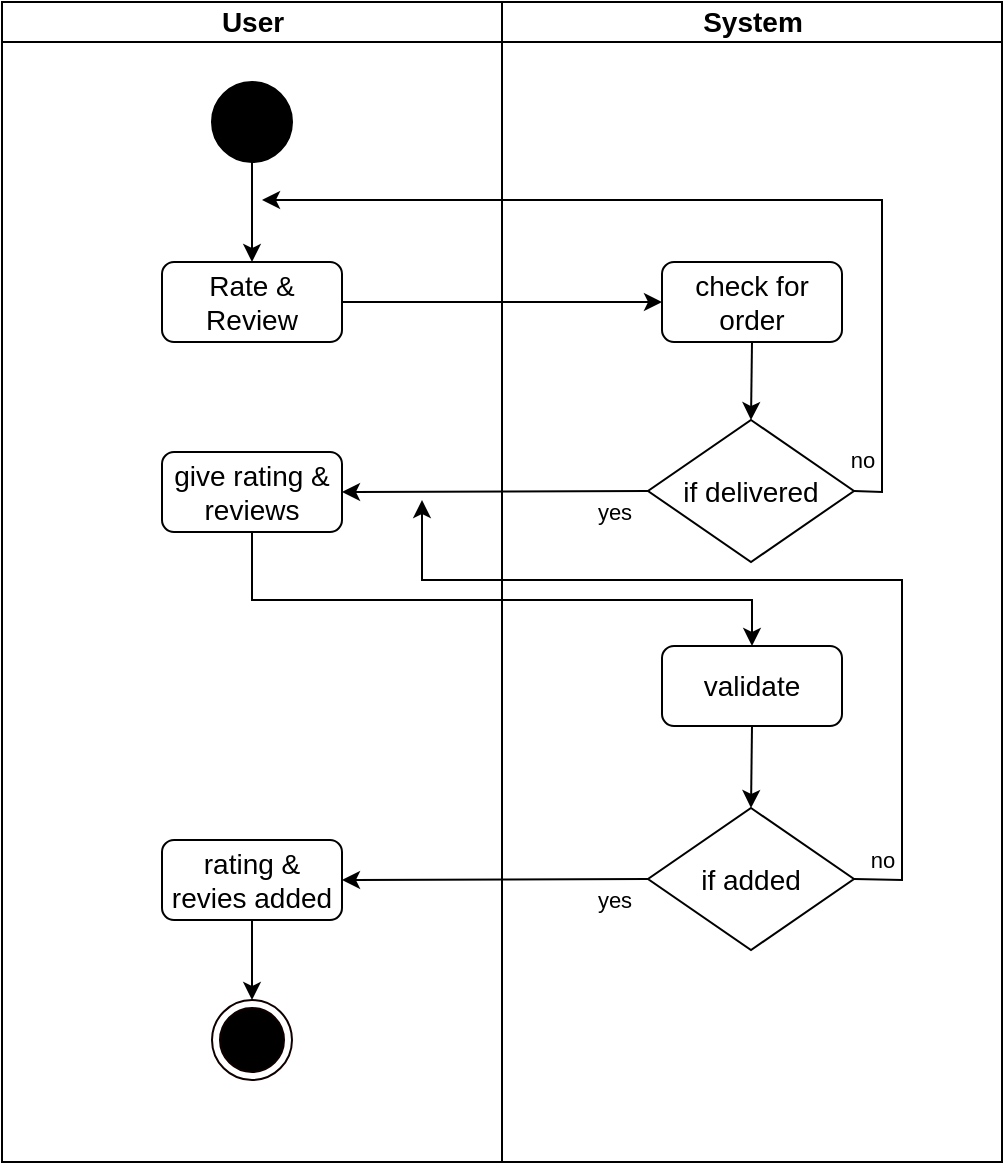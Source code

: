 <mxfile version="22.0.6" type="device">
  <diagram name="Page-1" id="TUuK_z1TODneTFZ7jnLf">
    <mxGraphModel dx="1219" dy="612" grid="1" gridSize="10" guides="1" tooltips="1" connect="1" arrows="1" fold="1" page="1" pageScale="1" pageWidth="850" pageHeight="1100" math="0" shadow="0">
      <root>
        <mxCell id="0" />
        <mxCell id="1" parent="0" />
        <mxCell id="OzavWiV9OdfGLWeC7wIS-1" value="" style="swimlane;html=1;childLayout=stackLayout;startSize=0;rounded=0;shadow=0;comic=0;labelBackgroundColor=none;strokeWidth=1;fontFamily=Verdana;fontSize=12;align=center;" parent="1" vertex="1">
          <mxGeometry x="40" y="21" width="500" height="580" as="geometry">
            <mxRectangle x="40" y="20" width="70" height="30" as="alternateBounds" />
          </mxGeometry>
        </mxCell>
        <mxCell id="OzavWiV9OdfGLWeC7wIS-2" value="&lt;font style=&quot;font-size: 14px;&quot;&gt;User&lt;/font&gt;" style="swimlane;html=1;startSize=20;" parent="OzavWiV9OdfGLWeC7wIS-1" vertex="1">
          <mxGeometry width="250" height="580" as="geometry">
            <mxRectangle y="20" width="40" height="970" as="alternateBounds" />
          </mxGeometry>
        </mxCell>
        <mxCell id="OzavWiV9OdfGLWeC7wIS-3" value="" style="ellipse;whiteSpace=wrap;html=1;rounded=0;shadow=0;comic=0;labelBackgroundColor=none;strokeWidth=1;fillColor=#000000;fontFamily=Verdana;fontSize=12;align=center;" parent="OzavWiV9OdfGLWeC7wIS-2" vertex="1">
          <mxGeometry x="105" y="40" width="40" height="40" as="geometry" />
        </mxCell>
        <mxCell id="OzavWiV9OdfGLWeC7wIS-5" value="&lt;span style=&quot;font-size: 14px;&quot;&gt;Rate &amp;amp; Review&lt;/span&gt;" style="rounded=1;whiteSpace=wrap;html=1;" parent="OzavWiV9OdfGLWeC7wIS-2" vertex="1">
          <mxGeometry x="80" y="130" width="90" height="40" as="geometry" />
        </mxCell>
        <mxCell id="OzavWiV9OdfGLWeC7wIS-6" value="" style="endArrow=classic;html=1;rounded=0;exitX=0.5;exitY=1;exitDx=0;exitDy=0;entryX=0.5;entryY=0;entryDx=0;entryDy=0;" parent="OzavWiV9OdfGLWeC7wIS-2" source="OzavWiV9OdfGLWeC7wIS-3" target="OzavWiV9OdfGLWeC7wIS-5" edge="1">
          <mxGeometry width="50" height="50" relative="1" as="geometry">
            <mxPoint x="360" y="300" as="sourcePoint" />
            <mxPoint x="410" y="250" as="targetPoint" />
          </mxGeometry>
        </mxCell>
        <mxCell id="OzavWiV9OdfGLWeC7wIS-4" value="" style="ellipse;html=1;shape=endState;fillColor=#000000;strokeColor=#0F0000;" parent="OzavWiV9OdfGLWeC7wIS-2" vertex="1">
          <mxGeometry x="105" y="499" width="40" height="40" as="geometry" />
        </mxCell>
        <mxCell id="E52GenuPR0HvQd338yZz-15" value="&lt;span style=&quot;font-size: 14px;&quot;&gt;give rating &amp;amp; reviews&lt;/span&gt;" style="rounded=1;whiteSpace=wrap;html=1;" vertex="1" parent="OzavWiV9OdfGLWeC7wIS-2">
          <mxGeometry x="80" y="225" width="90" height="40" as="geometry" />
        </mxCell>
        <mxCell id="OzavWiV9OdfGLWeC7wIS-10" value="&lt;font style=&quot;font-size: 14px;&quot;&gt;System&lt;/font&gt;" style="swimlane;html=1;startSize=20;" parent="OzavWiV9OdfGLWeC7wIS-1" vertex="1">
          <mxGeometry x="250" width="250" height="580" as="geometry" />
        </mxCell>
        <mxCell id="OzavWiV9OdfGLWeC7wIS-12" value="&lt;font style=&quot;font-size: 14px;&quot;&gt;if delivered&lt;/font&gt;" style="rhombus;whiteSpace=wrap;html=1;" parent="OzavWiV9OdfGLWeC7wIS-10" vertex="1">
          <mxGeometry x="73" y="209" width="103" height="71" as="geometry" />
        </mxCell>
        <mxCell id="dHQx1IV8ueyIYqK32sHI-1" value="&lt;span style=&quot;font-size: 14px;&quot;&gt;check for order&lt;/span&gt;" style="rounded=1;whiteSpace=wrap;html=1;" parent="OzavWiV9OdfGLWeC7wIS-10" vertex="1">
          <mxGeometry x="80" y="130" width="90" height="40" as="geometry" />
        </mxCell>
        <mxCell id="dHQx1IV8ueyIYqK32sHI-2" value="" style="endArrow=classic;html=1;rounded=0;exitX=0.5;exitY=1;exitDx=0;exitDy=0;entryX=0.5;entryY=0;entryDx=0;entryDy=0;" parent="OzavWiV9OdfGLWeC7wIS-10" source="dHQx1IV8ueyIYqK32sHI-1" target="OzavWiV9OdfGLWeC7wIS-12" edge="1">
          <mxGeometry x="-0.5" y="10" width="50" height="50" relative="1" as="geometry">
            <mxPoint x="-70" y="160" as="sourcePoint" />
            <mxPoint x="90" y="160" as="targetPoint" />
            <mxPoint as="offset" />
          </mxGeometry>
        </mxCell>
        <mxCell id="E52GenuPR0HvQd338yZz-28" value="&lt;span style=&quot;font-size: 14px;&quot;&gt;rating &amp;amp; revies added&lt;/span&gt;" style="rounded=1;whiteSpace=wrap;html=1;" vertex="1" parent="OzavWiV9OdfGLWeC7wIS-10">
          <mxGeometry x="-170" y="419" width="90" height="40" as="geometry" />
        </mxCell>
        <mxCell id="E52GenuPR0HvQd338yZz-33" value="yes" style="endArrow=classic;html=1;rounded=0;exitX=0;exitY=0.5;exitDx=0;exitDy=0;entryX=1;entryY=0.5;entryDx=0;entryDy=0;" edge="1" parent="OzavWiV9OdfGLWeC7wIS-10" source="E52GenuPR0HvQd338yZz-41" target="E52GenuPR0HvQd338yZz-28">
          <mxGeometry x="-0.783" y="10" width="50" height="50" relative="1" as="geometry">
            <mxPoint x="73" y="356.5" as="sourcePoint" />
            <mxPoint x="135" y="531" as="targetPoint" />
            <mxPoint x="-1" as="offset" />
          </mxGeometry>
        </mxCell>
        <mxCell id="E52GenuPR0HvQd338yZz-37" value="&lt;span style=&quot;font-size: 14px;&quot;&gt;validate&lt;/span&gt;" style="rounded=1;whiteSpace=wrap;html=1;" vertex="1" parent="OzavWiV9OdfGLWeC7wIS-10">
          <mxGeometry x="80" y="322" width="90" height="40" as="geometry" />
        </mxCell>
        <mxCell id="E52GenuPR0HvQd338yZz-41" value="&lt;font style=&quot;font-size: 14px;&quot;&gt;if added&lt;/font&gt;" style="rhombus;whiteSpace=wrap;html=1;" vertex="1" parent="OzavWiV9OdfGLWeC7wIS-10">
          <mxGeometry x="73" y="403" width="103" height="71" as="geometry" />
        </mxCell>
        <mxCell id="E52GenuPR0HvQd338yZz-42" value="" style="endArrow=classic;html=1;rounded=0;exitX=0.5;exitY=1;exitDx=0;exitDy=0;entryX=0.5;entryY=0;entryDx=0;entryDy=0;" edge="1" parent="OzavWiV9OdfGLWeC7wIS-10" source="E52GenuPR0HvQd338yZz-37" target="E52GenuPR0HvQd338yZz-41">
          <mxGeometry x="-0.783" y="10" width="50" height="50" relative="1" as="geometry">
            <mxPoint x="83" y="366.5" as="sourcePoint" />
            <mxPoint x="-70" y="457" as="targetPoint" />
            <mxPoint x="-1" as="offset" />
          </mxGeometry>
        </mxCell>
        <mxCell id="OzavWiV9OdfGLWeC7wIS-15" value="" style="endArrow=classic;html=1;rounded=0;exitX=1;exitY=0.5;exitDx=0;exitDy=0;entryX=0;entryY=0.5;entryDx=0;entryDy=0;" parent="OzavWiV9OdfGLWeC7wIS-1" source="OzavWiV9OdfGLWeC7wIS-5" target="dHQx1IV8ueyIYqK32sHI-1" edge="1">
          <mxGeometry x="-0.5" y="10" width="50" height="50" relative="1" as="geometry">
            <mxPoint x="135" y="110" as="sourcePoint" />
            <mxPoint x="340" y="159" as="targetPoint" />
            <mxPoint as="offset" />
          </mxGeometry>
        </mxCell>
        <mxCell id="E52GenuPR0HvQd338yZz-16" value="yes" style="endArrow=classic;html=1;rounded=0;exitX=0;exitY=0.5;exitDx=0;exitDy=0;entryX=1;entryY=0.5;entryDx=0;entryDy=0;" edge="1" parent="OzavWiV9OdfGLWeC7wIS-1" source="OzavWiV9OdfGLWeC7wIS-12" target="E52GenuPR0HvQd338yZz-15">
          <mxGeometry x="-0.783" y="10" width="50" height="50" relative="1" as="geometry">
            <mxPoint x="385" y="279" as="sourcePoint" />
            <mxPoint x="385" y="329" as="targetPoint" />
            <mxPoint x="-1" as="offset" />
          </mxGeometry>
        </mxCell>
        <mxCell id="E52GenuPR0HvQd338yZz-34" value="" style="endArrow=classic;html=1;rounded=0;exitX=0.5;exitY=1;exitDx=0;exitDy=0;entryX=0.5;entryY=0;entryDx=0;entryDy=0;" edge="1" parent="OzavWiV9OdfGLWeC7wIS-1" source="E52GenuPR0HvQd338yZz-15" target="E52GenuPR0HvQd338yZz-37">
          <mxGeometry x="-0.5" y="10" width="50" height="50" relative="1" as="geometry">
            <mxPoint x="180" y="160" as="sourcePoint" />
            <mxPoint x="374.5" y="321" as="targetPoint" />
            <mxPoint as="offset" />
            <Array as="points">
              <mxPoint x="125" y="299" />
              <mxPoint x="375" y="299" />
            </Array>
          </mxGeometry>
        </mxCell>
        <mxCell id="8qBxuZVfWUz4ZcnqxZRa-7" value="" style="endArrow=classic;html=1;rounded=0;exitX=0.5;exitY=1;exitDx=0;exitDy=0;entryX=0.5;entryY=0;entryDx=0;entryDy=0;" parent="OzavWiV9OdfGLWeC7wIS-1" source="E52GenuPR0HvQd338yZz-28" target="OzavWiV9OdfGLWeC7wIS-4" edge="1">
          <mxGeometry width="50" height="50" relative="1" as="geometry">
            <mxPoint x="125.0" y="485" as="sourcePoint" />
            <mxPoint x="650" y="694" as="targetPoint" />
          </mxGeometry>
        </mxCell>
        <mxCell id="dHQx1IV8ueyIYqK32sHI-7" value="no" style="endArrow=classic;html=1;rounded=0;exitX=1;exitY=0.5;exitDx=0;exitDy=0;" parent="1" source="OzavWiV9OdfGLWeC7wIS-12" edge="1">
          <mxGeometry x="-0.872" y="10" width="50" height="50" relative="1" as="geometry">
            <mxPoint x="220" y="181" as="sourcePoint" />
            <mxPoint x="170" y="120" as="targetPoint" />
            <mxPoint as="offset" />
            <Array as="points">
              <mxPoint x="480" y="266" />
              <mxPoint x="480" y="120" />
            </Array>
          </mxGeometry>
        </mxCell>
        <mxCell id="E52GenuPR0HvQd338yZz-43" value="no" style="endArrow=classic;html=1;rounded=0;exitX=1;exitY=0.5;exitDx=0;exitDy=0;" edge="1" parent="1" source="E52GenuPR0HvQd338yZz-41">
          <mxGeometry x="-0.939" y="10" width="50" height="50" relative="1" as="geometry">
            <mxPoint x="373" y="474" as="sourcePoint" />
            <mxPoint x="250" y="270" as="targetPoint" />
            <mxPoint as="offset" />
            <Array as="points">
              <mxPoint x="490" y="460" />
              <mxPoint x="490" y="310" />
              <mxPoint x="250" y="310" />
            </Array>
          </mxGeometry>
        </mxCell>
      </root>
    </mxGraphModel>
  </diagram>
</mxfile>
